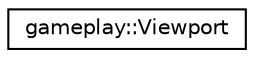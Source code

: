 digraph G
{
  edge [fontname="Helvetica",fontsize="10",labelfontname="Helvetica",labelfontsize="10"];
  node [fontname="Helvetica",fontsize="10",shape=record];
  rankdir="LR";
  Node1 [label="gameplay::Viewport",height=0.2,width=0.4,color="black", fillcolor="white", style="filled",URL="$classgameplay_1_1_viewport.html"];
}
